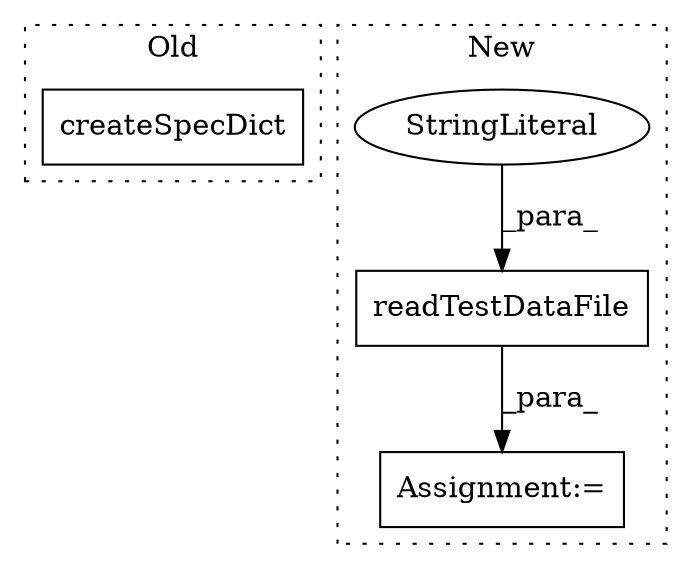 digraph G {
subgraph cluster0 {
1 [label="createSpecDict" a="32" s="10499" l="16" shape="box"];
label = "Old";
style="dotted";
}
subgraph cluster1 {
2 [label="readTestDataFile" a="32" s="7840,7899" l="17,1" shape="box"];
3 [label="Assignment:=" a="7" s="7839" l="1" shape="box"];
4 [label="StringLiteral" a="45" s="7857" l="42" shape="ellipse"];
label = "New";
style="dotted";
}
2 -> 3 [label="_para_"];
4 -> 2 [label="_para_"];
}